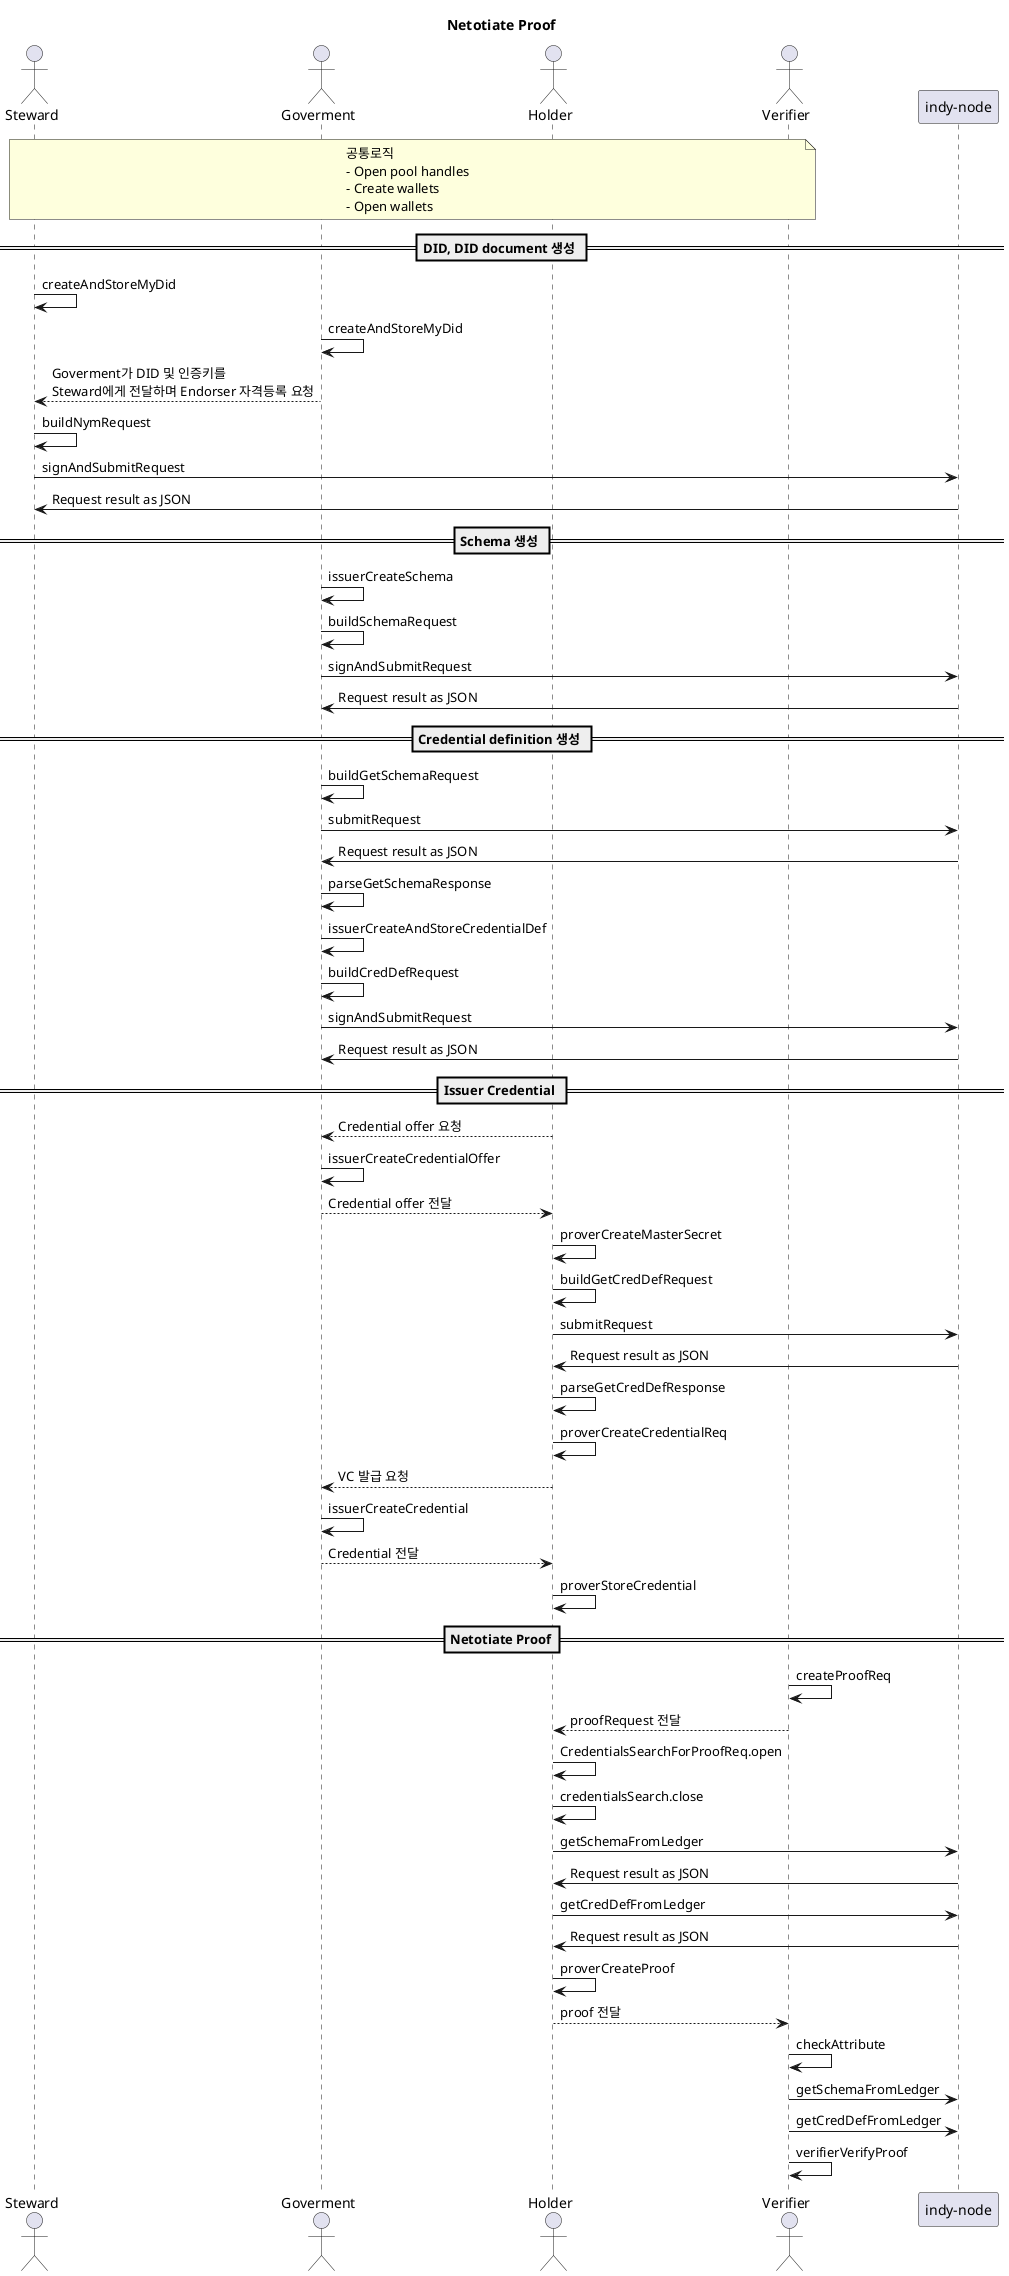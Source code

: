 @startuml

title Netotiate Proof

actor "Steward" as S
actor "Goverment" as G
actor "Holder" as H 
actor "Verifier" as V


participant "indy-node" as I

note over S, V
공통로직
- Open pool handles
- Create wallets
- Open wallets
end note

== DID, DID document 생성 ==
S -> S : createAndStoreMyDid
G -> G : createAndStoreMyDid
G --> S : Goverment가 DID 및 인증키를 \nSteward에게 전달하며 Endorser 자격등록 요청
S -> S : buildNymRequest
S -> I : signAndSubmitRequest
I -> S : Request result as JSON

== Schema 생성 == 
G -> G : issuerCreateSchema 
G -> G : buildSchemaRequest 
G -> I : signAndSubmitRequest
I -> G : Request result as JSON

==  Credential definition 생성 ==
G -> G : buildGetSchemaRequest 
G -> I : submitRequest
I -> G : Request result as JSON 
G -> G : parseGetSchemaResponse 
G -> G : issuerCreateAndStoreCredentialDef 
G -> G : buildCredDefRequest 
G -> I : signAndSubmitRequest
I -> G : Request result as JSON

== Issuer Credential == 
H --> G : Credential offer 요청 
G -> G : issuerCreateCredentialOffer 
G --> H : Credential offer 전달 
H -> H : proverCreateMasterSecret 
H -> H : buildGetCredDefRequest 
H -> I : submitRequest 
I -> H : Request result as JSON 
H -> H : parseGetCredDefResponse 
H -> H : proverCreateCredentialReq 
H --> G : VC 발급 요청
G -> G : issuerCreateCredential 
G --> H : Credential 전달 
H -> H : proverStoreCredential


== Netotiate Proof== 
V -> V : createProofReq
V --> H : proofRequest 전달 
H -> H : CredentialsSearchForProofReq.open
H -> H : credentialsSearch.close
H -> I : getSchemaFromLedger 
I -> H : Request result as JSON
H -> I : getCredDefFromLedger
I -> H : Request result as JSON
H -> H : proverCreateProof 
H --> V : proof 전달 
V -> V : checkAttribute
V -> I : getSchemaFromLedger  
V -> I : getCredDefFromLedger 
V -> V : verifierVerifyProof 


@enduml